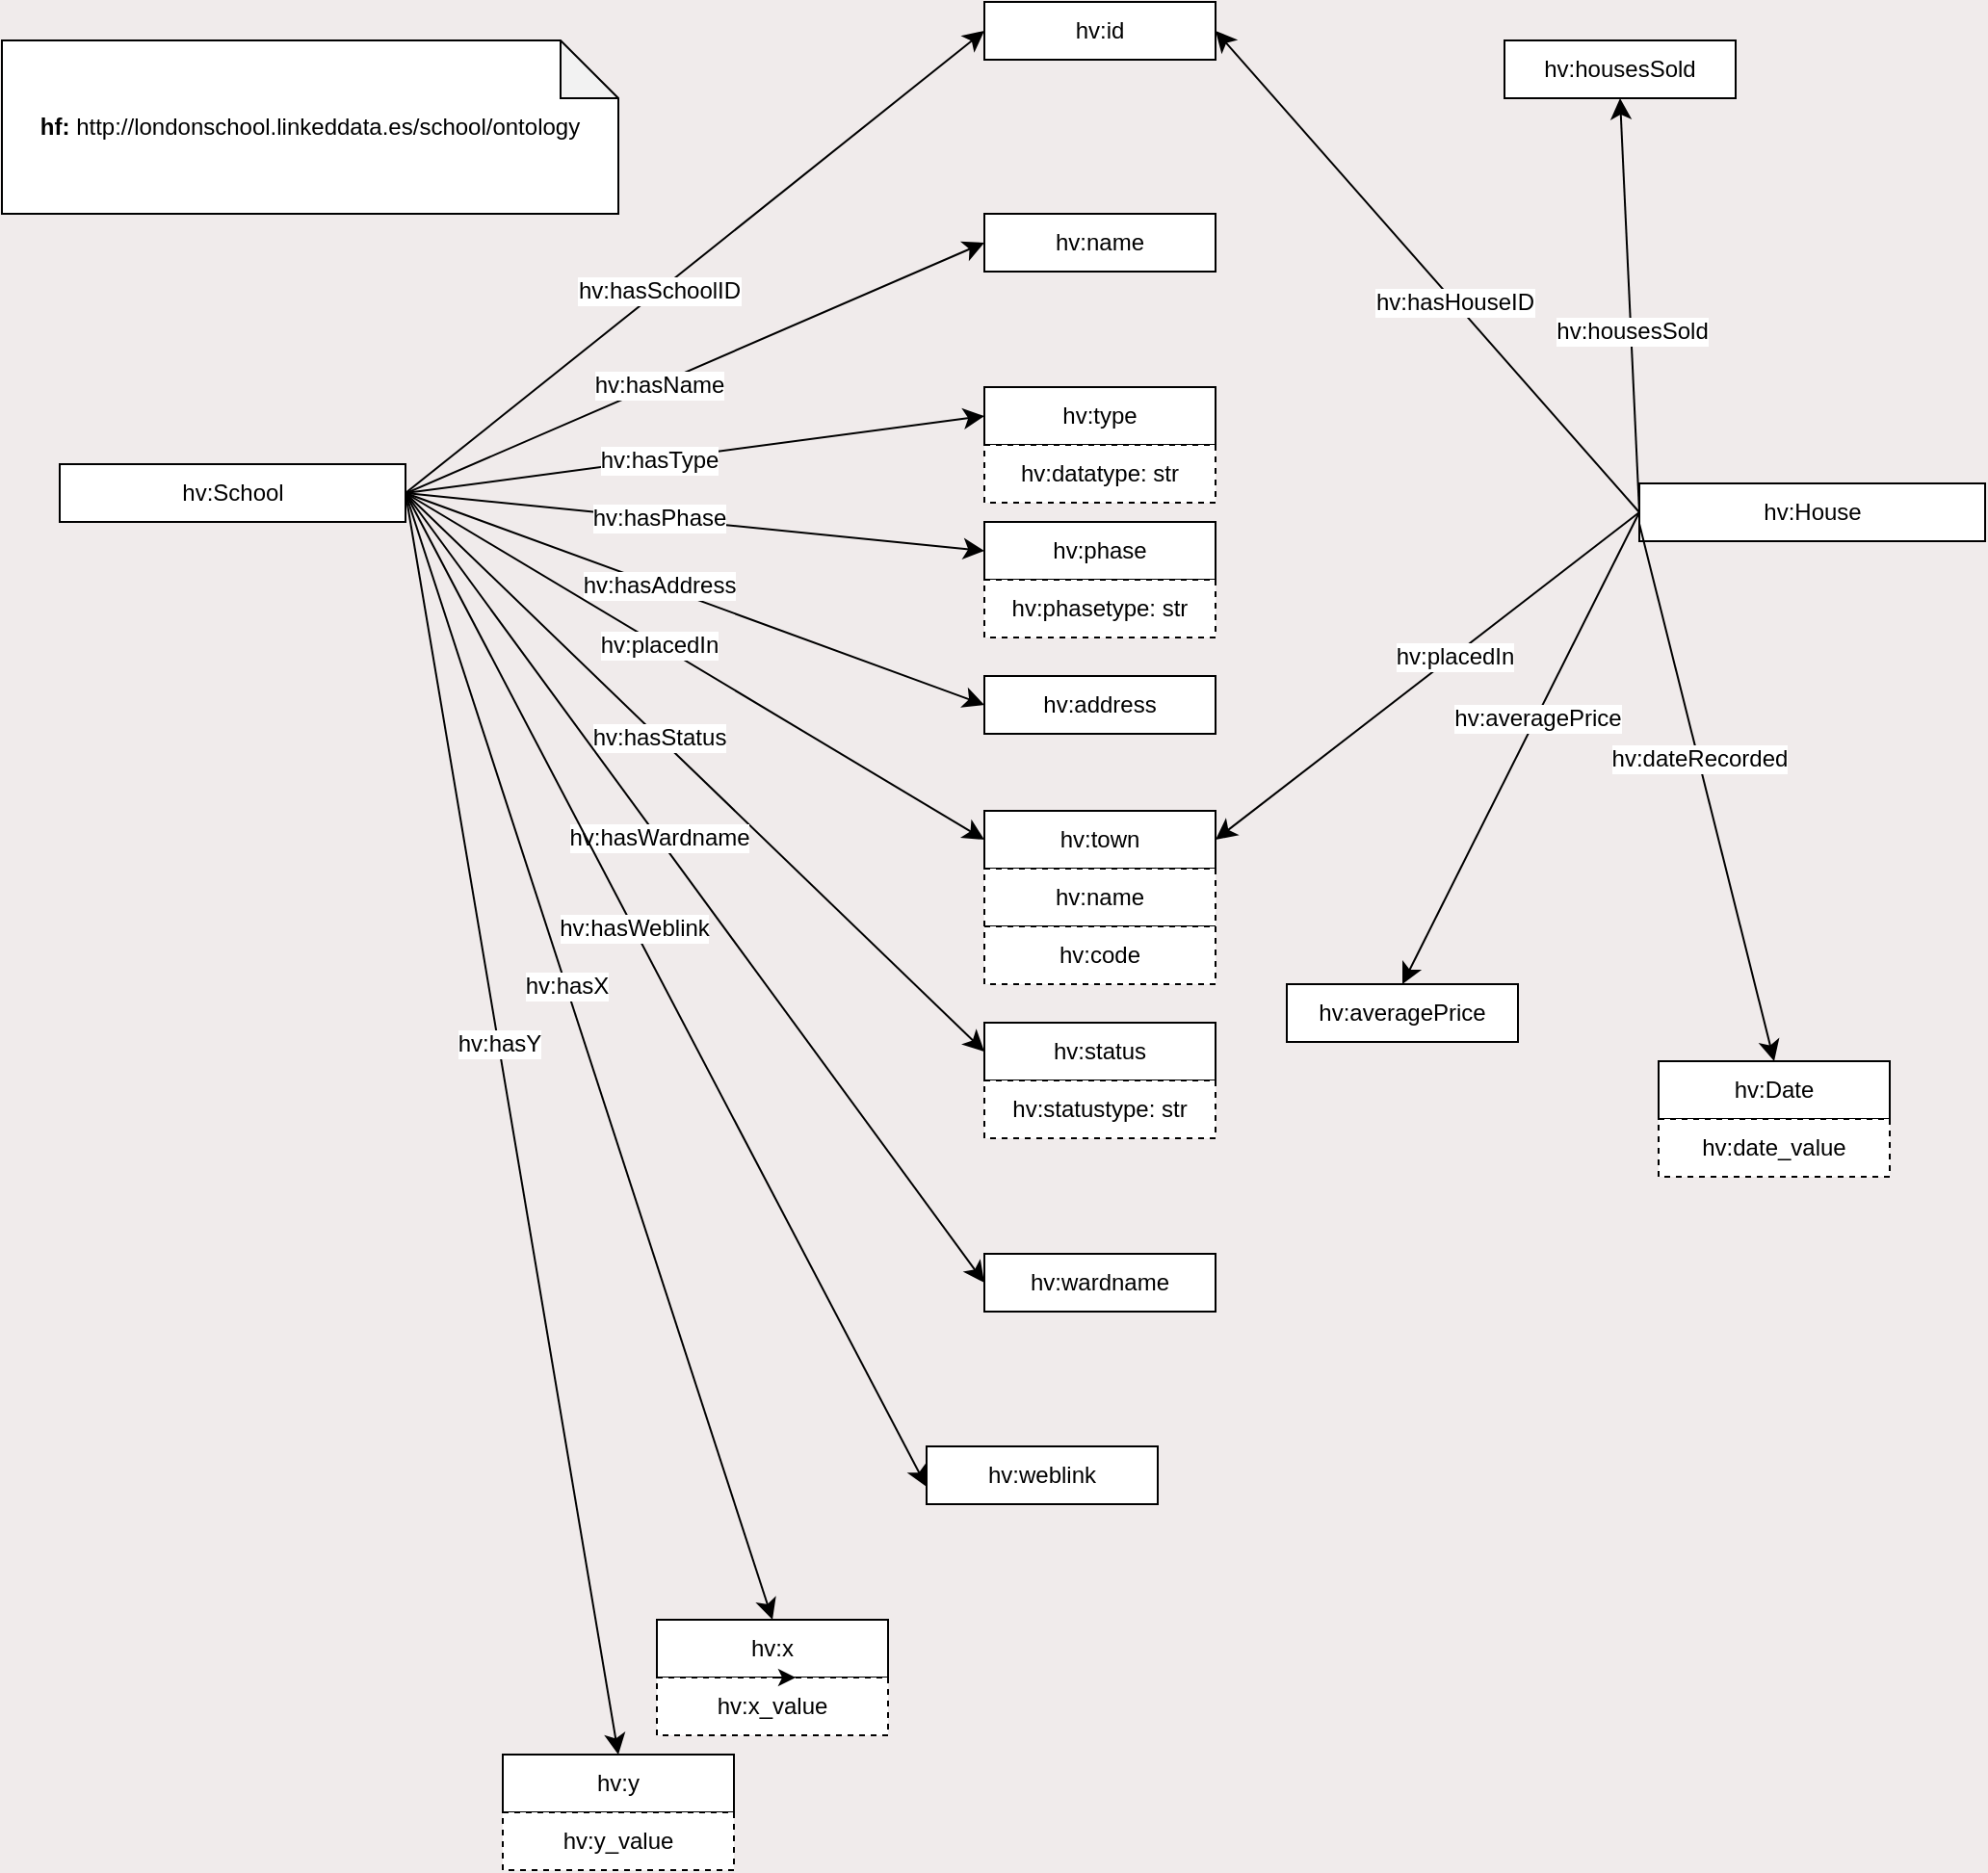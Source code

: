 <mxfile version="24.7.17">
  <diagram name="Página-1" id="_REhvPxO-QSMhFE4SzH1">
    <mxGraphModel dx="1122" dy="793" grid="1" gridSize="10" guides="1" tooltips="1" connect="1" arrows="1" fold="1" page="1" pageScale="1" pageWidth="827" pageHeight="1169" background="#f0ebeb" math="0" shadow="0">
      <root>
        <mxCell id="0" />
        <mxCell id="1" parent="0" />
        <mxCell id="nVqZpC9VnQwFBoLwm9tZ-7" value="hv:name" style="rounded=0;whiteSpace=wrap;html=1;snapToPoint=1;points=[[0.1,0],[0.2,0],[0.3,0],[0.4,0],[0.5,0],[0.6,0],[0.7,0],[0.8,0],[0.9,0],[0,0.1],[0,0.3],[0,0.5],[0,0.7],[0,0.9],[0.1,1],[0.2,1],[0.3,1],[0.4,1],[0.5,1],[0.6,1],[0.7,1],[0.8,1],[0.9,1],[1,0.1],[1,0.3],[1,0.5],[1,0.7],[1,0.9]];" parent="1" vertex="1">
          <mxGeometry x="550" y="140" width="120" height="30" as="geometry" />
        </mxCell>
        <mxCell id="nVqZpC9VnQwFBoLwm9tZ-8" value="hv:School" style="rounded=0;whiteSpace=wrap;html=1;snapToPoint=1;points=[[0.1,0],[0.2,0],[0.3,0],[0.4,0],[0.5,0],[0.6,0],[0.7,0],[0.8,0],[0.9,0],[0,0.1],[0,0.3],[0,0.5],[0,0.7],[0,0.9],[0.1,1],[0.2,1],[0.3,1],[0.4,1],[0.5,1],[0.6,1],[0.7,1],[0.8,1],[0.9,1],[1,0.1],[1,0.3],[1,0.5],[1,0.7],[1,0.9]];" parent="1" vertex="1">
          <mxGeometry x="70" y="270" width="179.5" height="30" as="geometry" />
        </mxCell>
        <mxCell id="nVqZpC9VnQwFBoLwm9tZ-10" value="hv:id" style="rounded=0;whiteSpace=wrap;html=1;snapToPoint=1;points=[[0.1,0],[0.2,0],[0.3,0],[0.4,0],[0.5,0],[0.6,0],[0.7,0],[0.8,0],[0.9,0],[0,0.1],[0,0.3],[0,0.5],[0,0.7],[0,0.9],[0.1,1],[0.2,1],[0.3,1],[0.4,1],[0.5,1],[0.6,1],[0.7,1],[0.8,1],[0.9,1],[1,0.1],[1,0.3],[1,0.5],[1,0.7],[1,0.9]];" parent="1" vertex="1">
          <mxGeometry x="550" y="30.0" width="120" height="30" as="geometry" />
        </mxCell>
        <mxCell id="nVqZpC9VnQwFBoLwm9tZ-17" value="&lt;div&gt;&lt;b&gt;hf:&amp;nbsp;&lt;/b&gt;&lt;span style=&quot;text-align: left; background-color: initial;&quot;&gt;http://londonschool.linkeddata.es/school/ontology&lt;/span&gt;&lt;/div&gt;" style="shape=note;whiteSpace=wrap;html=1;backgroundOutline=1;darkOpacity=0.05;" parent="1" vertex="1">
          <mxGeometry x="40" y="50" width="320" height="90" as="geometry" />
        </mxCell>
        <mxCell id="TreFS9MzfWCPTyDHd0sS-3" value="hv:type" style="rounded=0;whiteSpace=wrap;html=1;snapToPoint=1;points=[[0.1,0],[0.2,0],[0.3,0],[0.4,0],[0.5,0],[0.6,0],[0.7,0],[0.8,0],[0.9,0],[0,0.1],[0,0.3],[0,0.5],[0,0.7],[0,0.9],[0.1,1],[0.2,1],[0.3,1],[0.4,1],[0.5,1],[0.6,1],[0.7,1],[0.8,1],[0.9,1],[1,0.1],[1,0.3],[1,0.5],[1,0.7],[1,0.9]];" parent="1" vertex="1">
          <mxGeometry x="550" y="230" width="120" height="30" as="geometry" />
        </mxCell>
        <mxCell id="TreFS9MzfWCPTyDHd0sS-4" value="hv:phase" style="rounded=0;whiteSpace=wrap;html=1;snapToPoint=1;points=[[0.1,0],[0.2,0],[0.3,0],[0.4,0],[0.5,0],[0.6,0],[0.7,0],[0.8,0],[0.9,0],[0,0.1],[0,0.3],[0,0.5],[0,0.7],[0,0.9],[0.1,1],[0.2,1],[0.3,1],[0.4,1],[0.5,1],[0.6,1],[0.7,1],[0.8,1],[0.9,1],[1,0.1],[1,0.3],[1,0.5],[1,0.7],[1,0.9]];" parent="1" vertex="1">
          <mxGeometry x="550" y="300" width="120" height="30" as="geometry" />
        </mxCell>
        <mxCell id="TreFS9MzfWCPTyDHd0sS-5" value="hv:address" style="rounded=0;whiteSpace=wrap;html=1;snapToPoint=1;points=[[0.1,0],[0.2,0],[0.3,0],[0.4,0],[0.5,0],[0.6,0],[0.7,0],[0.8,0],[0.9,0],[0,0.1],[0,0.3],[0,0.5],[0,0.7],[0,0.9],[0.1,1],[0.2,1],[0.3,1],[0.4,1],[0.5,1],[0.6,1],[0.7,1],[0.8,1],[0.9,1],[1,0.1],[1,0.3],[1,0.5],[1,0.7],[1,0.9]];" parent="1" vertex="1">
          <mxGeometry x="550" y="380" width="120" height="30" as="geometry" />
        </mxCell>
        <mxCell id="TreFS9MzfWCPTyDHd0sS-6" value="hv:town" style="rounded=0;whiteSpace=wrap;html=1;snapToPoint=1;points=[[0.1,0],[0.2,0],[0.3,0],[0.4,0],[0.5,0],[0.6,0],[0.7,0],[0.8,0],[0.9,0],[0,0.1],[0,0.3],[0,0.5],[0,0.7],[0,0.9],[0.1,1],[0.2,1],[0.3,1],[0.4,1],[0.5,1],[0.6,1],[0.7,1],[0.8,1],[0.9,1],[1,0.1],[1,0.3],[1,0.5],[1,0.7],[1,0.9]];" parent="1" vertex="1">
          <mxGeometry x="550" y="450" width="120" height="30" as="geometry" />
        </mxCell>
        <mxCell id="TreFS9MzfWCPTyDHd0sS-7" value="hv:status" style="rounded=0;whiteSpace=wrap;html=1;snapToPoint=1;points=[[0.1,0],[0.2,0],[0.3,0],[0.4,0],[0.5,0],[0.6,0],[0.7,0],[0.8,0],[0.9,0],[0,0.1],[0,0.3],[0,0.5],[0,0.7],[0,0.9],[0.1,1],[0.2,1],[0.3,1],[0.4,1],[0.5,1],[0.6,1],[0.7,1],[0.8,1],[0.9,1],[1,0.1],[1,0.3],[1,0.5],[1,0.7],[1,0.9]];" parent="1" vertex="1">
          <mxGeometry x="550" y="560" width="120" height="30" as="geometry" />
        </mxCell>
        <mxCell id="TreFS9MzfWCPTyDHd0sS-9" value="hv:wardname" style="rounded=0;whiteSpace=wrap;html=1;snapToPoint=1;points=[[0.1,0],[0.2,0],[0.3,0],[0.4,0],[0.5,0],[0.6,0],[0.7,0],[0.8,0],[0.9,0],[0,0.1],[0,0.3],[0,0.5],[0,0.7],[0,0.9],[0.1,1],[0.2,1],[0.3,1],[0.4,1],[0.5,1],[0.6,1],[0.7,1],[0.8,1],[0.9,1],[1,0.1],[1,0.3],[1,0.5],[1,0.7],[1,0.9]];" parent="1" vertex="1">
          <mxGeometry x="550" y="680" width="120" height="30" as="geometry" />
        </mxCell>
        <mxCell id="TreFS9MzfWCPTyDHd0sS-10" value="hv:weblink" style="rounded=0;whiteSpace=wrap;html=1;snapToPoint=1;points=[[0.1,0],[0.2,0],[0.3,0],[0.4,0],[0.5,0],[0.6,0],[0.7,0],[0.8,0],[0.9,0],[0,0.1],[0,0.3],[0,0.5],[0,0.7],[0,0.9],[0.1,1],[0.2,1],[0.3,1],[0.4,1],[0.5,1],[0.6,1],[0.7,1],[0.8,1],[0.9,1],[1,0.1],[1,0.3],[1,0.5],[1,0.7],[1,0.9]];" parent="1" vertex="1">
          <mxGeometry x="520" y="780" width="120" height="30" as="geometry" />
        </mxCell>
        <mxCell id="TreFS9MzfWCPTyDHd0sS-11" value="hv:x" style="rounded=0;whiteSpace=wrap;html=1;snapToPoint=1;points=[[0.1,0],[0.2,0],[0.3,0],[0.4,0],[0.5,0],[0.6,0],[0.7,0],[0.8,0],[0.9,0],[0,0.1],[0,0.3],[0,0.5],[0,0.7],[0,0.9],[0.1,1],[0.2,1],[0.3,1],[0.4,1],[0.5,1],[0.6,1],[0.7,1],[0.8,1],[0.9,1],[1,0.1],[1,0.3],[1,0.5],[1,0.7],[1,0.9]];" parent="1" vertex="1">
          <mxGeometry x="380" y="870" width="120" height="30" as="geometry" />
        </mxCell>
        <mxCell id="TreFS9MzfWCPTyDHd0sS-12" value="hv:y" style="rounded=0;whiteSpace=wrap;html=1;snapToPoint=1;points=[[0.1,0],[0.2,0],[0.3,0],[0.4,0],[0.5,0],[0.6,0],[0.7,0],[0.8,0],[0.9,0],[0,0.1],[0,0.3],[0,0.5],[0,0.7],[0,0.9],[0.1,1],[0.2,1],[0.3,1],[0.4,1],[0.5,1],[0.6,1],[0.7,1],[0.8,1],[0.9,1],[1,0.1],[1,0.3],[1,0.5],[1,0.7],[1,0.9]];" parent="1" vertex="1">
          <mxGeometry x="300" y="940" width="120" height="30" as="geometry" />
        </mxCell>
        <mxCell id="TreFS9MzfWCPTyDHd0sS-28" value="hv:x_value" style="rounded=0;whiteSpace=wrap;html=1;snapToPoint=1;points=[[0.1,0],[0.2,0],[0.3,0],[0.4,0],[0.5,0],[0.6,0],[0.7,0],[0.8,0],[0.9,0],[0,0.1],[0,0.3],[0,0.5],[0,0.7],[0,0.9],[0.1,1],[0.2,1],[0.3,1],[0.4,1],[0.5,1],[0.6,1],[0.7,1],[0.8,1],[0.9,1],[1,0.1],[1,0.3],[1,0.5],[1,0.7],[1,0.9]];dashed=1;" parent="1" vertex="1">
          <mxGeometry x="380" y="900" width="120" height="30" as="geometry" />
        </mxCell>
        <mxCell id="TreFS9MzfWCPTyDHd0sS-30" value="hv:y_value" style="rounded=0;whiteSpace=wrap;html=1;snapToPoint=1;points=[[0.1,0],[0.2,0],[0.3,0],[0.4,0],[0.5,0],[0.6,0],[0.7,0],[0.8,0],[0.9,0],[0,0.1],[0,0.3],[0,0.5],[0,0.7],[0,0.9],[0.1,1],[0.2,1],[0.3,1],[0.4,1],[0.5,1],[0.6,1],[0.7,1],[0.8,1],[0.9,1],[1,0.1],[1,0.3],[1,0.5],[1,0.7],[1,0.9]];dashed=1;" parent="1" vertex="1">
          <mxGeometry x="300" y="970" width="120" height="30" as="geometry" />
        </mxCell>
        <mxCell id="TreFS9MzfWCPTyDHd0sS-32" value="hv:name" style="rounded=0;whiteSpace=wrap;html=1;snapToPoint=1;points=[[0.1,0],[0.2,0],[0.3,0],[0.4,0],[0.5,0],[0.6,0],[0.7,0],[0.8,0],[0.9,0],[0,0.1],[0,0.3],[0,0.5],[0,0.7],[0,0.9],[0.1,1],[0.2,1],[0.3,1],[0.4,1],[0.5,1],[0.6,1],[0.7,1],[0.8,1],[0.9,1],[1,0.1],[1,0.3],[1,0.5],[1,0.7],[1,0.9]];dashed=1;" parent="1" vertex="1">
          <mxGeometry x="550" y="480" width="120" height="30" as="geometry" />
        </mxCell>
        <mxCell id="TreFS9MzfWCPTyDHd0sS-33" value="hv:code" style="rounded=0;whiteSpace=wrap;html=1;snapToPoint=1;points=[[0.1,0],[0.2,0],[0.3,0],[0.4,0],[0.5,0],[0.6,0],[0.7,0],[0.8,0],[0.9,0],[0,0.1],[0,0.3],[0,0.5],[0,0.7],[0,0.9],[0.1,1],[0.2,1],[0.3,1],[0.4,1],[0.5,1],[0.6,1],[0.7,1],[0.8,1],[0.9,1],[1,0.1],[1,0.3],[1,0.5],[1,0.7],[1,0.9]];dashed=1;" parent="1" vertex="1">
          <mxGeometry x="550" y="510" width="120" height="30" as="geometry" />
        </mxCell>
        <mxCell id="TreFS9MzfWCPTyDHd0sS-44" value="" style="endArrow=classic;html=1;exitX=1;exitY=0.5;exitDx=0;exitDy=0;entryX=0;entryY=0.5;entryDx=0;entryDy=0;endSize=8;rounded=0;" parent="1" source="nVqZpC9VnQwFBoLwm9tZ-8" target="nVqZpC9VnQwFBoLwm9tZ-10" edge="1">
          <mxGeometry width="50" height="50" relative="1" as="geometry">
            <mxPoint x="209.5" y="450" as="sourcePoint" />
            <mxPoint x="374.5" y="500" as="targetPoint" />
          </mxGeometry>
        </mxCell>
        <mxCell id="TreFS9MzfWCPTyDHd0sS-45" value="&lt;div&gt;hv:hasSchoolID&lt;/div&gt;" style="text;html=1;align=center;verticalAlign=middle;resizable=0;points=[];labelBackgroundColor=#ffffff;" parent="TreFS9MzfWCPTyDHd0sS-44" vertex="1" connectable="0">
          <mxGeometry x="-0.127" relative="1" as="geometry">
            <mxPoint as="offset" />
          </mxGeometry>
        </mxCell>
        <mxCell id="TreFS9MzfWCPTyDHd0sS-46" value="" style="endArrow=classic;html=1;entryX=0;entryY=0.5;entryDx=0;entryDy=0;endSize=8;rounded=0;" parent="1" target="nVqZpC9VnQwFBoLwm9tZ-7" edge="1">
          <mxGeometry width="50" height="50" relative="1" as="geometry">
            <mxPoint x="250" y="285" as="sourcePoint" />
            <mxPoint x="570" y="100" as="targetPoint" />
          </mxGeometry>
        </mxCell>
        <mxCell id="TreFS9MzfWCPTyDHd0sS-47" value="&lt;div&gt;hv:hasName&lt;/div&gt;" style="text;html=1;align=center;verticalAlign=middle;resizable=0;points=[];labelBackgroundColor=#ffffff;" parent="TreFS9MzfWCPTyDHd0sS-46" vertex="1" connectable="0">
          <mxGeometry x="-0.127" relative="1" as="geometry">
            <mxPoint as="offset" />
          </mxGeometry>
        </mxCell>
        <mxCell id="TreFS9MzfWCPTyDHd0sS-48" value="" style="endArrow=classic;html=1;exitX=1;exitY=0.5;exitDx=0;exitDy=0;entryX=0;entryY=0.5;entryDx=0;entryDy=0;endSize=8;rounded=0;" parent="1" source="nVqZpC9VnQwFBoLwm9tZ-8" target="TreFS9MzfWCPTyDHd0sS-3" edge="1">
          <mxGeometry width="50" height="50" relative="1" as="geometry">
            <mxPoint x="270" y="305" as="sourcePoint" />
            <mxPoint x="570" y="65" as="targetPoint" />
          </mxGeometry>
        </mxCell>
        <mxCell id="TreFS9MzfWCPTyDHd0sS-49" value="&lt;div&gt;hv:hasType&lt;/div&gt;" style="text;html=1;align=center;verticalAlign=middle;resizable=0;points=[];labelBackgroundColor=#ffffff;" parent="TreFS9MzfWCPTyDHd0sS-48" vertex="1" connectable="0">
          <mxGeometry x="-0.127" relative="1" as="geometry">
            <mxPoint as="offset" />
          </mxGeometry>
        </mxCell>
        <mxCell id="TreFS9MzfWCPTyDHd0sS-50" value="" style="endArrow=classic;html=1;exitX=1;exitY=0.5;exitDx=0;exitDy=0;entryX=0;entryY=0.5;entryDx=0;entryDy=0;endSize=8;rounded=0;" parent="1" source="nVqZpC9VnQwFBoLwm9tZ-8" target="TreFS9MzfWCPTyDHd0sS-4" edge="1">
          <mxGeometry width="50" height="50" relative="1" as="geometry">
            <mxPoint x="280" y="315" as="sourcePoint" />
            <mxPoint x="580" y="75" as="targetPoint" />
          </mxGeometry>
        </mxCell>
        <mxCell id="TreFS9MzfWCPTyDHd0sS-51" value="&lt;div&gt;hv:hasPhase&lt;/div&gt;" style="text;html=1;align=center;verticalAlign=middle;resizable=0;points=[];labelBackgroundColor=#ffffff;" parent="TreFS9MzfWCPTyDHd0sS-50" vertex="1" connectable="0">
          <mxGeometry x="-0.127" relative="1" as="geometry">
            <mxPoint as="offset" />
          </mxGeometry>
        </mxCell>
        <mxCell id="TreFS9MzfWCPTyDHd0sS-53" style="edgeStyle=orthogonalEdgeStyle;rounded=0;orthogonalLoop=1;jettySize=auto;html=1;exitX=0.5;exitY=1;exitDx=0;exitDy=0;" parent="1" source="TreFS9MzfWCPTyDHd0sS-32" target="TreFS9MzfWCPTyDHd0sS-32" edge="1">
          <mxGeometry relative="1" as="geometry" />
        </mxCell>
        <mxCell id="TreFS9MzfWCPTyDHd0sS-54" value="" style="endArrow=classic;html=1;exitX=1;exitY=0.5;exitDx=0;exitDy=0;entryX=0;entryY=0.5;entryDx=0;entryDy=0;endSize=8;rounded=0;" parent="1" source="nVqZpC9VnQwFBoLwm9tZ-8" target="TreFS9MzfWCPTyDHd0sS-5" edge="1">
          <mxGeometry width="50" height="50" relative="1" as="geometry">
            <mxPoint x="260" y="350" as="sourcePoint" />
            <mxPoint x="560" y="380" as="targetPoint" />
          </mxGeometry>
        </mxCell>
        <mxCell id="TreFS9MzfWCPTyDHd0sS-55" value="&lt;div&gt;hv:hasAddress&lt;/div&gt;" style="text;html=1;align=center;verticalAlign=middle;resizable=0;points=[];labelBackgroundColor=#ffffff;" parent="TreFS9MzfWCPTyDHd0sS-54" vertex="1" connectable="0">
          <mxGeometry x="-0.127" relative="1" as="geometry">
            <mxPoint as="offset" />
          </mxGeometry>
        </mxCell>
        <mxCell id="TreFS9MzfWCPTyDHd0sS-56" value="" style="endArrow=classic;html=1;exitX=1;exitY=0.5;exitDx=0;exitDy=0;entryX=0;entryY=0.5;entryDx=0;entryDy=0;endSize=8;rounded=0;" parent="1" source="nVqZpC9VnQwFBoLwm9tZ-8" target="TreFS9MzfWCPTyDHd0sS-6" edge="1">
          <mxGeometry width="50" height="50" relative="1" as="geometry">
            <mxPoint x="270" y="305" as="sourcePoint" />
            <mxPoint x="570" y="335" as="targetPoint" />
          </mxGeometry>
        </mxCell>
        <mxCell id="TreFS9MzfWCPTyDHd0sS-57" value="&lt;div&gt;hv:placedIn&lt;/div&gt;" style="text;html=1;align=center;verticalAlign=middle;resizable=0;points=[];labelBackgroundColor=#ffffff;" parent="TreFS9MzfWCPTyDHd0sS-56" vertex="1" connectable="0">
          <mxGeometry x="-0.127" relative="1" as="geometry">
            <mxPoint as="offset" />
          </mxGeometry>
        </mxCell>
        <mxCell id="TreFS9MzfWCPTyDHd0sS-59" value="" style="endArrow=classic;html=1;exitX=1;exitY=0.5;exitDx=0;exitDy=0;entryX=0;entryY=0.5;entryDx=0;entryDy=0;endSize=8;rounded=0;" parent="1" source="nVqZpC9VnQwFBoLwm9tZ-8" target="TreFS9MzfWCPTyDHd0sS-7" edge="1">
          <mxGeometry width="50" height="50" relative="1" as="geometry">
            <mxPoint x="280" y="315" as="sourcePoint" />
            <mxPoint x="580" y="345" as="targetPoint" />
          </mxGeometry>
        </mxCell>
        <mxCell id="TreFS9MzfWCPTyDHd0sS-60" value="&lt;div&gt;hv:hasStatus&lt;/div&gt;" style="text;html=1;align=center;verticalAlign=middle;resizable=0;points=[];labelBackgroundColor=#ffffff;" parent="TreFS9MzfWCPTyDHd0sS-59" vertex="1" connectable="0">
          <mxGeometry x="-0.127" relative="1" as="geometry">
            <mxPoint as="offset" />
          </mxGeometry>
        </mxCell>
        <mxCell id="TreFS9MzfWCPTyDHd0sS-61" value="" style="endArrow=classic;html=1;exitX=1;exitY=0.5;exitDx=0;exitDy=0;entryX=0;entryY=0.5;entryDx=0;entryDy=0;endSize=8;rounded=0;" parent="1" source="nVqZpC9VnQwFBoLwm9tZ-8" target="TreFS9MzfWCPTyDHd0sS-9" edge="1">
          <mxGeometry width="50" height="50" relative="1" as="geometry">
            <mxPoint x="290" y="325" as="sourcePoint" />
            <mxPoint x="590" y="355" as="targetPoint" />
          </mxGeometry>
        </mxCell>
        <mxCell id="TreFS9MzfWCPTyDHd0sS-62" value="&lt;div&gt;hv:hasWardname&lt;/div&gt;" style="text;html=1;align=center;verticalAlign=middle;resizable=0;points=[];labelBackgroundColor=#ffffff;" parent="TreFS9MzfWCPTyDHd0sS-61" vertex="1" connectable="0">
          <mxGeometry x="-0.127" relative="1" as="geometry">
            <mxPoint as="offset" />
          </mxGeometry>
        </mxCell>
        <mxCell id="TreFS9MzfWCPTyDHd0sS-63" value="" style="endArrow=classic;html=1;exitX=1;exitY=0.5;exitDx=0;exitDy=0;entryX=0;entryY=0.7;entryDx=0;entryDy=0;endSize=8;rounded=0;" parent="1" source="nVqZpC9VnQwFBoLwm9tZ-8" target="TreFS9MzfWCPTyDHd0sS-10" edge="1">
          <mxGeometry width="50" height="50" relative="1" as="geometry">
            <mxPoint x="260" y="295" as="sourcePoint" />
            <mxPoint x="560" y="705" as="targetPoint" />
          </mxGeometry>
        </mxCell>
        <mxCell id="TreFS9MzfWCPTyDHd0sS-64" value="&lt;div&gt;hv:hasWeblink&lt;/div&gt;" style="text;html=1;align=center;verticalAlign=middle;resizable=0;points=[];labelBackgroundColor=#ffffff;" parent="TreFS9MzfWCPTyDHd0sS-63" vertex="1" connectable="0">
          <mxGeometry x="-0.127" relative="1" as="geometry">
            <mxPoint as="offset" />
          </mxGeometry>
        </mxCell>
        <mxCell id="TreFS9MzfWCPTyDHd0sS-65" value="" style="endArrow=classic;html=1;exitX=1;exitY=0.5;exitDx=0;exitDy=0;entryX=0.5;entryY=0;entryDx=0;entryDy=0;endSize=8;rounded=0;" parent="1" source="nVqZpC9VnQwFBoLwm9tZ-8" target="TreFS9MzfWCPTyDHd0sS-11" edge="1">
          <mxGeometry width="50" height="50" relative="1" as="geometry">
            <mxPoint x="270" y="305" as="sourcePoint" />
            <mxPoint x="570" y="715" as="targetPoint" />
          </mxGeometry>
        </mxCell>
        <mxCell id="TreFS9MzfWCPTyDHd0sS-66" value="&lt;div&gt;hv:hasX&lt;/div&gt;" style="text;html=1;align=center;verticalAlign=middle;resizable=0;points=[];labelBackgroundColor=#ffffff;" parent="TreFS9MzfWCPTyDHd0sS-65" vertex="1" connectable="0">
          <mxGeometry x="-0.127" relative="1" as="geometry">
            <mxPoint as="offset" />
          </mxGeometry>
        </mxCell>
        <mxCell id="TreFS9MzfWCPTyDHd0sS-67" value="" style="endArrow=classic;html=1;exitX=1;exitY=0.5;exitDx=0;exitDy=0;entryX=0.5;entryY=0;entryDx=0;entryDy=0;endSize=8;rounded=0;" parent="1" source="nVqZpC9VnQwFBoLwm9tZ-8" target="TreFS9MzfWCPTyDHd0sS-12" edge="1">
          <mxGeometry width="50" height="50" relative="1" as="geometry">
            <mxPoint x="280" y="315" as="sourcePoint" />
            <mxPoint x="580" y="725" as="targetPoint" />
          </mxGeometry>
        </mxCell>
        <mxCell id="TreFS9MzfWCPTyDHd0sS-68" value="&lt;div&gt;hv:hasY&lt;/div&gt;" style="text;html=1;align=center;verticalAlign=middle;resizable=0;points=[];labelBackgroundColor=#ffffff;" parent="TreFS9MzfWCPTyDHd0sS-67" vertex="1" connectable="0">
          <mxGeometry x="-0.127" relative="1" as="geometry">
            <mxPoint as="offset" />
          </mxGeometry>
        </mxCell>
        <mxCell id="TreFS9MzfWCPTyDHd0sS-69" style="edgeStyle=orthogonalEdgeStyle;rounded=0;orthogonalLoop=1;jettySize=auto;html=1;exitX=0.5;exitY=1;exitDx=0;exitDy=0;entryX=0.6;entryY=1;entryDx=0;entryDy=0;" parent="1" source="TreFS9MzfWCPTyDHd0sS-11" target="TreFS9MzfWCPTyDHd0sS-11" edge="1">
          <mxGeometry relative="1" as="geometry" />
        </mxCell>
        <mxCell id="TreFS9MzfWCPTyDHd0sS-71" value="hv:datatype: str" style="rounded=0;whiteSpace=wrap;html=1;snapToPoint=1;points=[[0.1,0],[0.2,0],[0.3,0],[0.4,0],[0.5,0],[0.6,0],[0.7,0],[0.8,0],[0.9,0],[0,0.1],[0,0.3],[0,0.5],[0,0.7],[0,0.9],[0.1,1],[0.2,1],[0.3,1],[0.4,1],[0.5,1],[0.6,1],[0.7,1],[0.8,1],[0.9,1],[1,0.1],[1,0.3],[1,0.5],[1,0.7],[1,0.9]];dashed=1;" parent="1" vertex="1">
          <mxGeometry x="550" y="260" width="120" height="30" as="geometry" />
        </mxCell>
        <mxCell id="TreFS9MzfWCPTyDHd0sS-73" value="hv:phasetype: str" style="rounded=0;whiteSpace=wrap;html=1;snapToPoint=1;points=[[0.1,0],[0.2,0],[0.3,0],[0.4,0],[0.5,0],[0.6,0],[0.7,0],[0.8,0],[0.9,0],[0,0.1],[0,0.3],[0,0.5],[0,0.7],[0,0.9],[0.1,1],[0.2,1],[0.3,1],[0.4,1],[0.5,1],[0.6,1],[0.7,1],[0.8,1],[0.9,1],[1,0.1],[1,0.3],[1,0.5],[1,0.7],[1,0.9]];dashed=1;" parent="1" vertex="1">
          <mxGeometry x="550" y="330" width="120" height="30" as="geometry" />
        </mxCell>
        <mxCell id="TreFS9MzfWCPTyDHd0sS-74" value="hv:statustype: str" style="rounded=0;whiteSpace=wrap;html=1;snapToPoint=1;points=[[0.1,0],[0.2,0],[0.3,0],[0.4,0],[0.5,0],[0.6,0],[0.7,0],[0.8,0],[0.9,0],[0,0.1],[0,0.3],[0,0.5],[0,0.7],[0,0.9],[0.1,1],[0.2,1],[0.3,1],[0.4,1],[0.5,1],[0.6,1],[0.7,1],[0.8,1],[0.9,1],[1,0.1],[1,0.3],[1,0.5],[1,0.7],[1,0.9]];dashed=1;" parent="1" vertex="1">
          <mxGeometry x="550" y="590" width="120" height="30" as="geometry" />
        </mxCell>
        <mxCell id="16gUtGQ4xdw-K0EBAlAf-1" value="hv:House" style="rounded=0;whiteSpace=wrap;html=1;snapToPoint=1;points=[[0.1,0],[0.2,0],[0.3,0],[0.4,0],[0.5,0],[0.6,0],[0.7,0],[0.8,0],[0.9,0],[0,0.1],[0,0.3],[0,0.5],[0,0.7],[0,0.9],[0.1,1],[0.2,1],[0.3,1],[0.4,1],[0.5,1],[0.6,1],[0.7,1],[0.8,1],[0.9,1],[1,0.1],[1,0.3],[1,0.5],[1,0.7],[1,0.9]];" parent="1" vertex="1">
          <mxGeometry x="890" y="280" width="179.5" height="30" as="geometry" />
        </mxCell>
        <mxCell id="16gUtGQ4xdw-K0EBAlAf-2" value="" style="endArrow=classic;html=1;exitX=0;exitY=0.5;exitDx=0;exitDy=0;entryX=1;entryY=0.5;entryDx=0;entryDy=0;endSize=8;rounded=0;" parent="1" source="16gUtGQ4xdw-K0EBAlAf-1" target="nVqZpC9VnQwFBoLwm9tZ-10" edge="1">
          <mxGeometry width="50" height="50" relative="1" as="geometry">
            <mxPoint x="710" y="300" as="sourcePoint" />
            <mxPoint x="1010" y="60" as="targetPoint" />
          </mxGeometry>
        </mxCell>
        <mxCell id="16gUtGQ4xdw-K0EBAlAf-3" value="&lt;div&gt;hv:hasHouseID&lt;/div&gt;" style="text;html=1;align=center;verticalAlign=middle;resizable=0;points=[];labelBackgroundColor=#ffffff;" parent="16gUtGQ4xdw-K0EBAlAf-2" vertex="1" connectable="0">
          <mxGeometry x="-0.127" relative="1" as="geometry">
            <mxPoint as="offset" />
          </mxGeometry>
        </mxCell>
        <mxCell id="16gUtGQ4xdw-K0EBAlAf-5" value="" style="endArrow=classic;html=1;exitX=0;exitY=0.5;exitDx=0;exitDy=0;entryX=1;entryY=0.5;entryDx=0;entryDy=0;endSize=8;rounded=0;" parent="1" source="16gUtGQ4xdw-K0EBAlAf-1" target="TreFS9MzfWCPTyDHd0sS-6" edge="1">
          <mxGeometry width="50" height="50" relative="1" as="geometry">
            <mxPoint x="880" y="340" as="sourcePoint" />
            <mxPoint x="1180" y="520" as="targetPoint" />
          </mxGeometry>
        </mxCell>
        <mxCell id="16gUtGQ4xdw-K0EBAlAf-6" value="&lt;div&gt;hv:placedIn&lt;/div&gt;" style="text;html=1;align=center;verticalAlign=middle;resizable=0;points=[];labelBackgroundColor=#ffffff;" parent="16gUtGQ4xdw-K0EBAlAf-5" vertex="1" connectable="0">
          <mxGeometry x="-0.127" relative="1" as="geometry">
            <mxPoint as="offset" />
          </mxGeometry>
        </mxCell>
        <mxCell id="16gUtGQ4xdw-K0EBAlAf-7" value="hv:averagePrice" style="rounded=0;whiteSpace=wrap;html=1;snapToPoint=1;points=[[0.1,0],[0.2,0],[0.3,0],[0.4,0],[0.5,0],[0.6,0],[0.7,0],[0.8,0],[0.9,0],[0,0.1],[0,0.3],[0,0.5],[0,0.7],[0,0.9],[0.1,1],[0.2,1],[0.3,1],[0.4,1],[0.5,1],[0.6,1],[0.7,1],[0.8,1],[0.9,1],[1,0.1],[1,0.3],[1,0.5],[1,0.7],[1,0.9]];" parent="1" vertex="1">
          <mxGeometry x="707" y="540" width="120" height="30" as="geometry" />
        </mxCell>
        <mxCell id="16gUtGQ4xdw-K0EBAlAf-8" value="" style="endArrow=classic;html=1;exitX=0;exitY=0.5;exitDx=0;exitDy=0;entryX=0.5;entryY=0;entryDx=0;entryDy=0;endSize=8;rounded=0;" parent="1" source="16gUtGQ4xdw-K0EBAlAf-1" target="16gUtGQ4xdw-K0EBAlAf-7" edge="1">
          <mxGeometry width="50" height="50" relative="1" as="geometry">
            <mxPoint x="940" y="360" as="sourcePoint" />
            <mxPoint x="720" y="530" as="targetPoint" />
          </mxGeometry>
        </mxCell>
        <mxCell id="16gUtGQ4xdw-K0EBAlAf-9" value="&lt;div&gt;hv:averagePrice&lt;/div&gt;" style="text;html=1;align=center;verticalAlign=middle;resizable=0;points=[];labelBackgroundColor=#ffffff;" parent="16gUtGQ4xdw-K0EBAlAf-8" vertex="1" connectable="0">
          <mxGeometry x="-0.127" relative="1" as="geometry">
            <mxPoint as="offset" />
          </mxGeometry>
        </mxCell>
        <mxCell id="16gUtGQ4xdw-K0EBAlAf-10" value="hv:housesSold" style="rounded=0;whiteSpace=wrap;html=1;snapToPoint=1;points=[[0.1,0],[0.2,0],[0.3,0],[0.4,0],[0.5,0],[0.6,0],[0.7,0],[0.8,0],[0.9,0],[0,0.1],[0,0.3],[0,0.5],[0,0.7],[0,0.9],[0.1,1],[0.2,1],[0.3,1],[0.4,1],[0.5,1],[0.6,1],[0.7,1],[0.8,1],[0.9,1],[1,0.1],[1,0.3],[1,0.5],[1,0.7],[1,0.9]];" parent="1" vertex="1">
          <mxGeometry x="820" y="50.0" width="120" height="30" as="geometry" />
        </mxCell>
        <mxCell id="16gUtGQ4xdw-K0EBAlAf-11" value="" style="endArrow=classic;html=1;exitX=0;exitY=0.5;exitDx=0;exitDy=0;entryX=0.5;entryY=1;entryDx=0;entryDy=0;endSize=8;rounded=0;" parent="1" source="16gUtGQ4xdw-K0EBAlAf-1" target="16gUtGQ4xdw-K0EBAlAf-10" edge="1">
          <mxGeometry width="50" height="50" relative="1" as="geometry">
            <mxPoint x="1100" y="250" as="sourcePoint" />
            <mxPoint x="880" as="targetPoint" />
          </mxGeometry>
        </mxCell>
        <mxCell id="16gUtGQ4xdw-K0EBAlAf-12" value="&lt;div&gt;hv:housesSold&lt;/div&gt;" style="text;html=1;align=center;verticalAlign=middle;resizable=0;points=[];labelBackgroundColor=#ffffff;" parent="16gUtGQ4xdw-K0EBAlAf-11" vertex="1" connectable="0">
          <mxGeometry x="-0.127" relative="1" as="geometry">
            <mxPoint as="offset" />
          </mxGeometry>
        </mxCell>
        <mxCell id="16gUtGQ4xdw-K0EBAlAf-13" value="hv:Date" style="rounded=0;whiteSpace=wrap;html=1;snapToPoint=1;points=[[0.1,0],[0.2,0],[0.3,0],[0.4,0],[0.5,0],[0.6,0],[0.7,0],[0.8,0],[0.9,0],[0,0.1],[0,0.3],[0,0.5],[0,0.7],[0,0.9],[0.1,1],[0.2,1],[0.3,1],[0.4,1],[0.5,1],[0.6,1],[0.7,1],[0.8,1],[0.9,1],[1,0.1],[1,0.3],[1,0.5],[1,0.7],[1,0.9]];" parent="1" vertex="1">
          <mxGeometry x="900" y="580" width="120" height="30" as="geometry" />
        </mxCell>
        <mxCell id="16gUtGQ4xdw-K0EBAlAf-14" value="hv:date_value" style="rounded=0;whiteSpace=wrap;html=1;snapToPoint=1;points=[[0.1,0],[0.2,0],[0.3,0],[0.4,0],[0.5,0],[0.6,0],[0.7,0],[0.8,0],[0.9,0],[0,0.1],[0,0.3],[0,0.5],[0,0.7],[0,0.9],[0.1,1],[0.2,1],[0.3,1],[0.4,1],[0.5,1],[0.6,1],[0.7,1],[0.8,1],[0.9,1],[1,0.1],[1,0.3],[1,0.5],[1,0.7],[1,0.9]];dashed=1;" parent="1" vertex="1">
          <mxGeometry x="900" y="610" width="120" height="30" as="geometry" />
        </mxCell>
        <mxCell id="16gUtGQ4xdw-K0EBAlAf-15" value="" style="endArrow=classic;html=1;exitX=0;exitY=0.7;exitDx=0;exitDy=0;entryX=0.5;entryY=0;entryDx=0;entryDy=0;endSize=8;rounded=0;" parent="1" source="16gUtGQ4xdw-K0EBAlAf-1" target="16gUtGQ4xdw-K0EBAlAf-13" edge="1">
          <mxGeometry width="50" height="50" relative="1" as="geometry">
            <mxPoint x="973" y="330" as="sourcePoint" />
            <mxPoint x="850" y="575" as="targetPoint" />
          </mxGeometry>
        </mxCell>
        <mxCell id="16gUtGQ4xdw-K0EBAlAf-16" value="&lt;div&gt;hv:dateRecorded&lt;/div&gt;" style="text;html=1;align=center;verticalAlign=middle;resizable=0;points=[];labelBackgroundColor=#ffffff;" parent="16gUtGQ4xdw-K0EBAlAf-15" vertex="1" connectable="0">
          <mxGeometry x="-0.127" relative="1" as="geometry">
            <mxPoint as="offset" />
          </mxGeometry>
        </mxCell>
      </root>
    </mxGraphModel>
  </diagram>
</mxfile>
